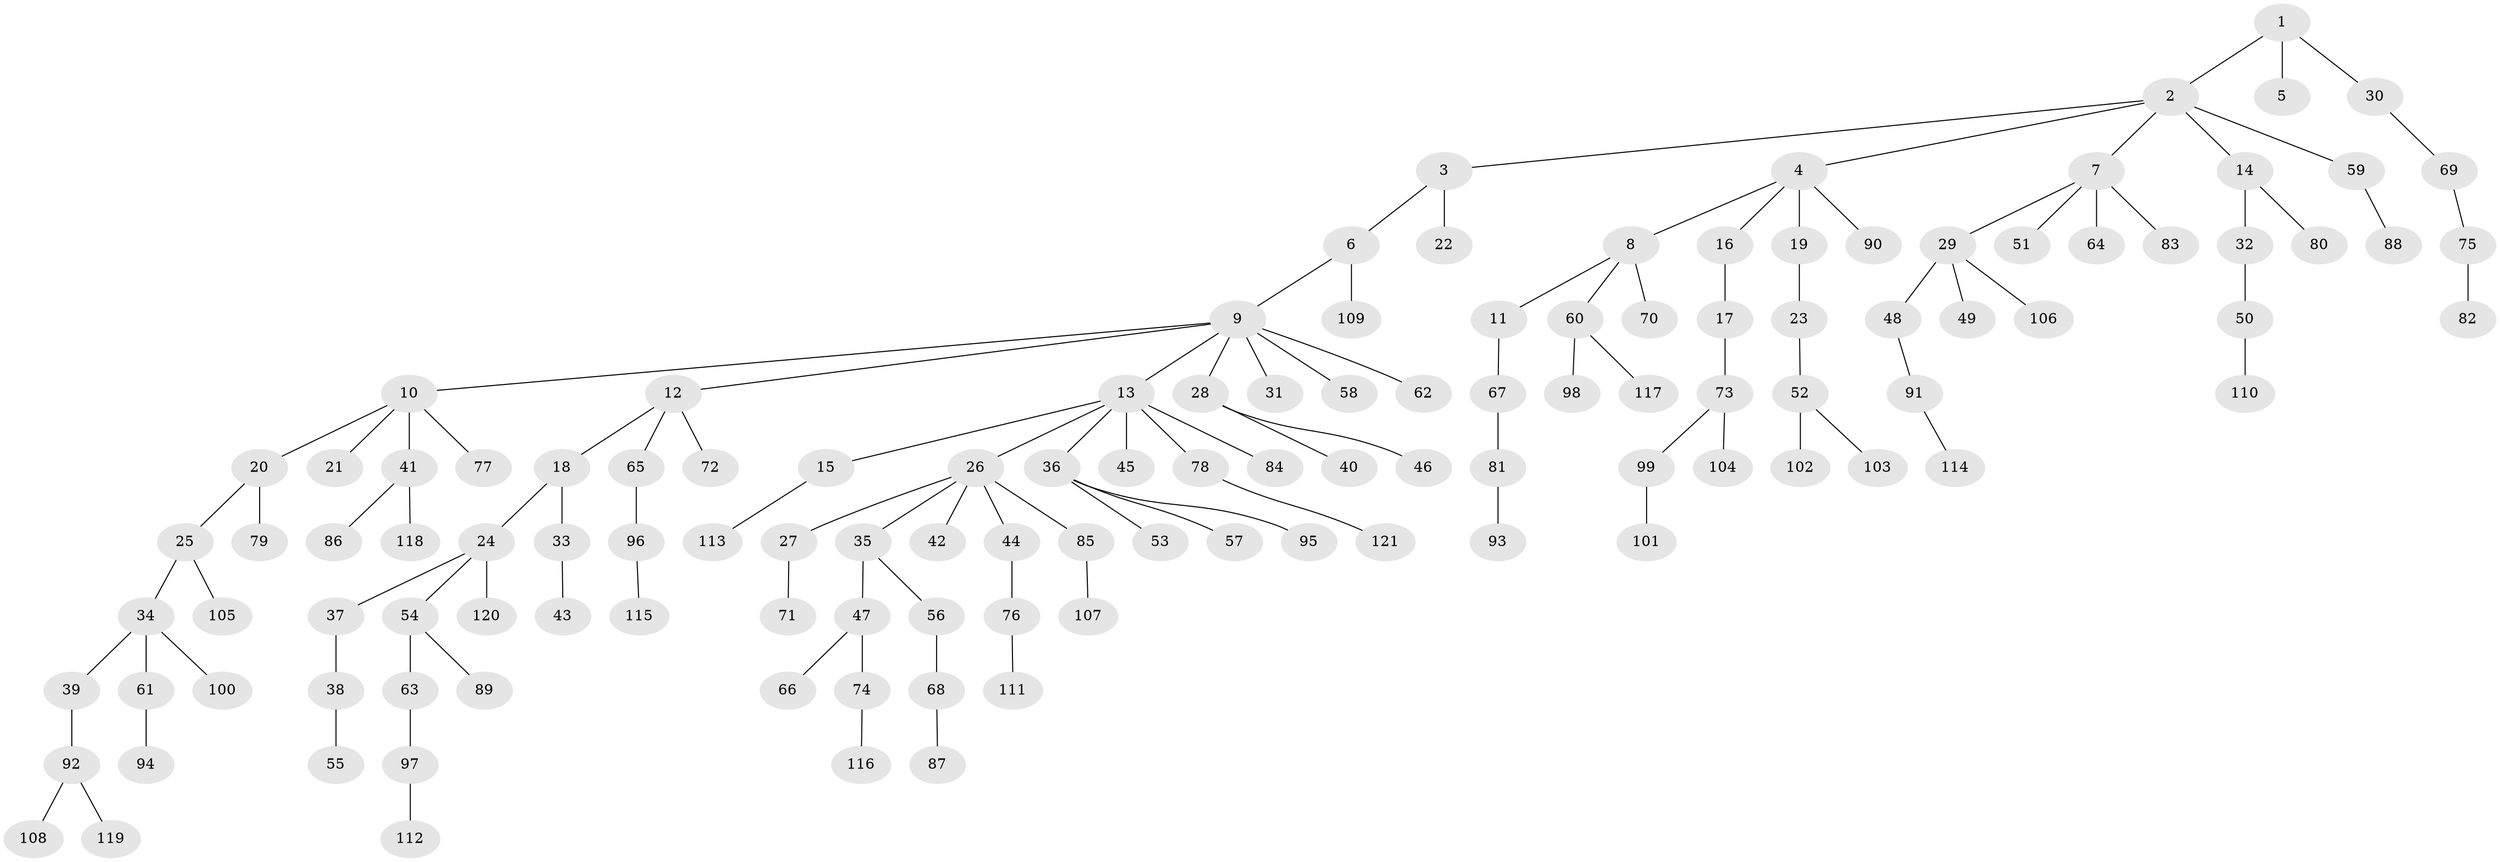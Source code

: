 // coarse degree distribution, {3: 0.11904761904761904, 6: 0.023809523809523808, 2: 0.2261904761904762, 7: 0.03571428571428571, 1: 0.5357142857142857, 4: 0.05952380952380952}
// Generated by graph-tools (version 1.1) at 2025/24/03/03/25 07:24:06]
// undirected, 121 vertices, 120 edges
graph export_dot {
graph [start="1"]
  node [color=gray90,style=filled];
  1;
  2;
  3;
  4;
  5;
  6;
  7;
  8;
  9;
  10;
  11;
  12;
  13;
  14;
  15;
  16;
  17;
  18;
  19;
  20;
  21;
  22;
  23;
  24;
  25;
  26;
  27;
  28;
  29;
  30;
  31;
  32;
  33;
  34;
  35;
  36;
  37;
  38;
  39;
  40;
  41;
  42;
  43;
  44;
  45;
  46;
  47;
  48;
  49;
  50;
  51;
  52;
  53;
  54;
  55;
  56;
  57;
  58;
  59;
  60;
  61;
  62;
  63;
  64;
  65;
  66;
  67;
  68;
  69;
  70;
  71;
  72;
  73;
  74;
  75;
  76;
  77;
  78;
  79;
  80;
  81;
  82;
  83;
  84;
  85;
  86;
  87;
  88;
  89;
  90;
  91;
  92;
  93;
  94;
  95;
  96;
  97;
  98;
  99;
  100;
  101;
  102;
  103;
  104;
  105;
  106;
  107;
  108;
  109;
  110;
  111;
  112;
  113;
  114;
  115;
  116;
  117;
  118;
  119;
  120;
  121;
  1 -- 2;
  1 -- 5;
  1 -- 30;
  2 -- 3;
  2 -- 4;
  2 -- 7;
  2 -- 14;
  2 -- 59;
  3 -- 6;
  3 -- 22;
  4 -- 8;
  4 -- 16;
  4 -- 19;
  4 -- 90;
  6 -- 9;
  6 -- 109;
  7 -- 29;
  7 -- 51;
  7 -- 64;
  7 -- 83;
  8 -- 11;
  8 -- 60;
  8 -- 70;
  9 -- 10;
  9 -- 12;
  9 -- 13;
  9 -- 28;
  9 -- 31;
  9 -- 58;
  9 -- 62;
  10 -- 20;
  10 -- 21;
  10 -- 41;
  10 -- 77;
  11 -- 67;
  12 -- 18;
  12 -- 65;
  12 -- 72;
  13 -- 15;
  13 -- 26;
  13 -- 36;
  13 -- 45;
  13 -- 78;
  13 -- 84;
  14 -- 32;
  14 -- 80;
  15 -- 113;
  16 -- 17;
  17 -- 73;
  18 -- 24;
  18 -- 33;
  19 -- 23;
  20 -- 25;
  20 -- 79;
  23 -- 52;
  24 -- 37;
  24 -- 54;
  24 -- 120;
  25 -- 34;
  25 -- 105;
  26 -- 27;
  26 -- 35;
  26 -- 42;
  26 -- 44;
  26 -- 85;
  27 -- 71;
  28 -- 40;
  28 -- 46;
  29 -- 48;
  29 -- 49;
  29 -- 106;
  30 -- 69;
  32 -- 50;
  33 -- 43;
  34 -- 39;
  34 -- 61;
  34 -- 100;
  35 -- 47;
  35 -- 56;
  36 -- 53;
  36 -- 57;
  36 -- 95;
  37 -- 38;
  38 -- 55;
  39 -- 92;
  41 -- 86;
  41 -- 118;
  44 -- 76;
  47 -- 66;
  47 -- 74;
  48 -- 91;
  50 -- 110;
  52 -- 102;
  52 -- 103;
  54 -- 63;
  54 -- 89;
  56 -- 68;
  59 -- 88;
  60 -- 98;
  60 -- 117;
  61 -- 94;
  63 -- 97;
  65 -- 96;
  67 -- 81;
  68 -- 87;
  69 -- 75;
  73 -- 99;
  73 -- 104;
  74 -- 116;
  75 -- 82;
  76 -- 111;
  78 -- 121;
  81 -- 93;
  85 -- 107;
  91 -- 114;
  92 -- 108;
  92 -- 119;
  96 -- 115;
  97 -- 112;
  99 -- 101;
}
